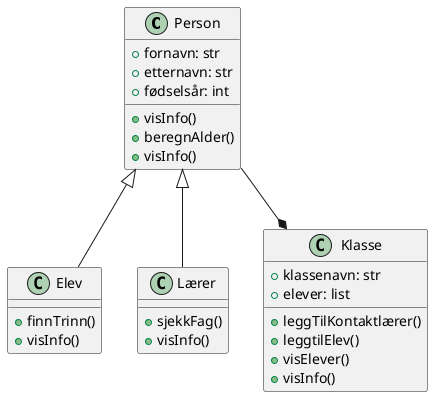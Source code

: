 @startuml

class Person{
    +fornavn: str
    +etternavn: str
    +fødselsår: int
    +visInfo()
    +beregnAlder()
    +visInfo()
}

class Elev {
    +finnTrinn()
    +visInfo()
}

class Lærer {
    +sjekkFag()
    +visInfo()
}

Person <|-- Elev
Person <|-- Lærer
Person --* Klasse

class Klasse {
    +klassenavn: str
    +elever: list 
    +leggTilKontaktlærer()
    +leggtilElev()
    +visElever()
    +visInfo()
}

@enduml